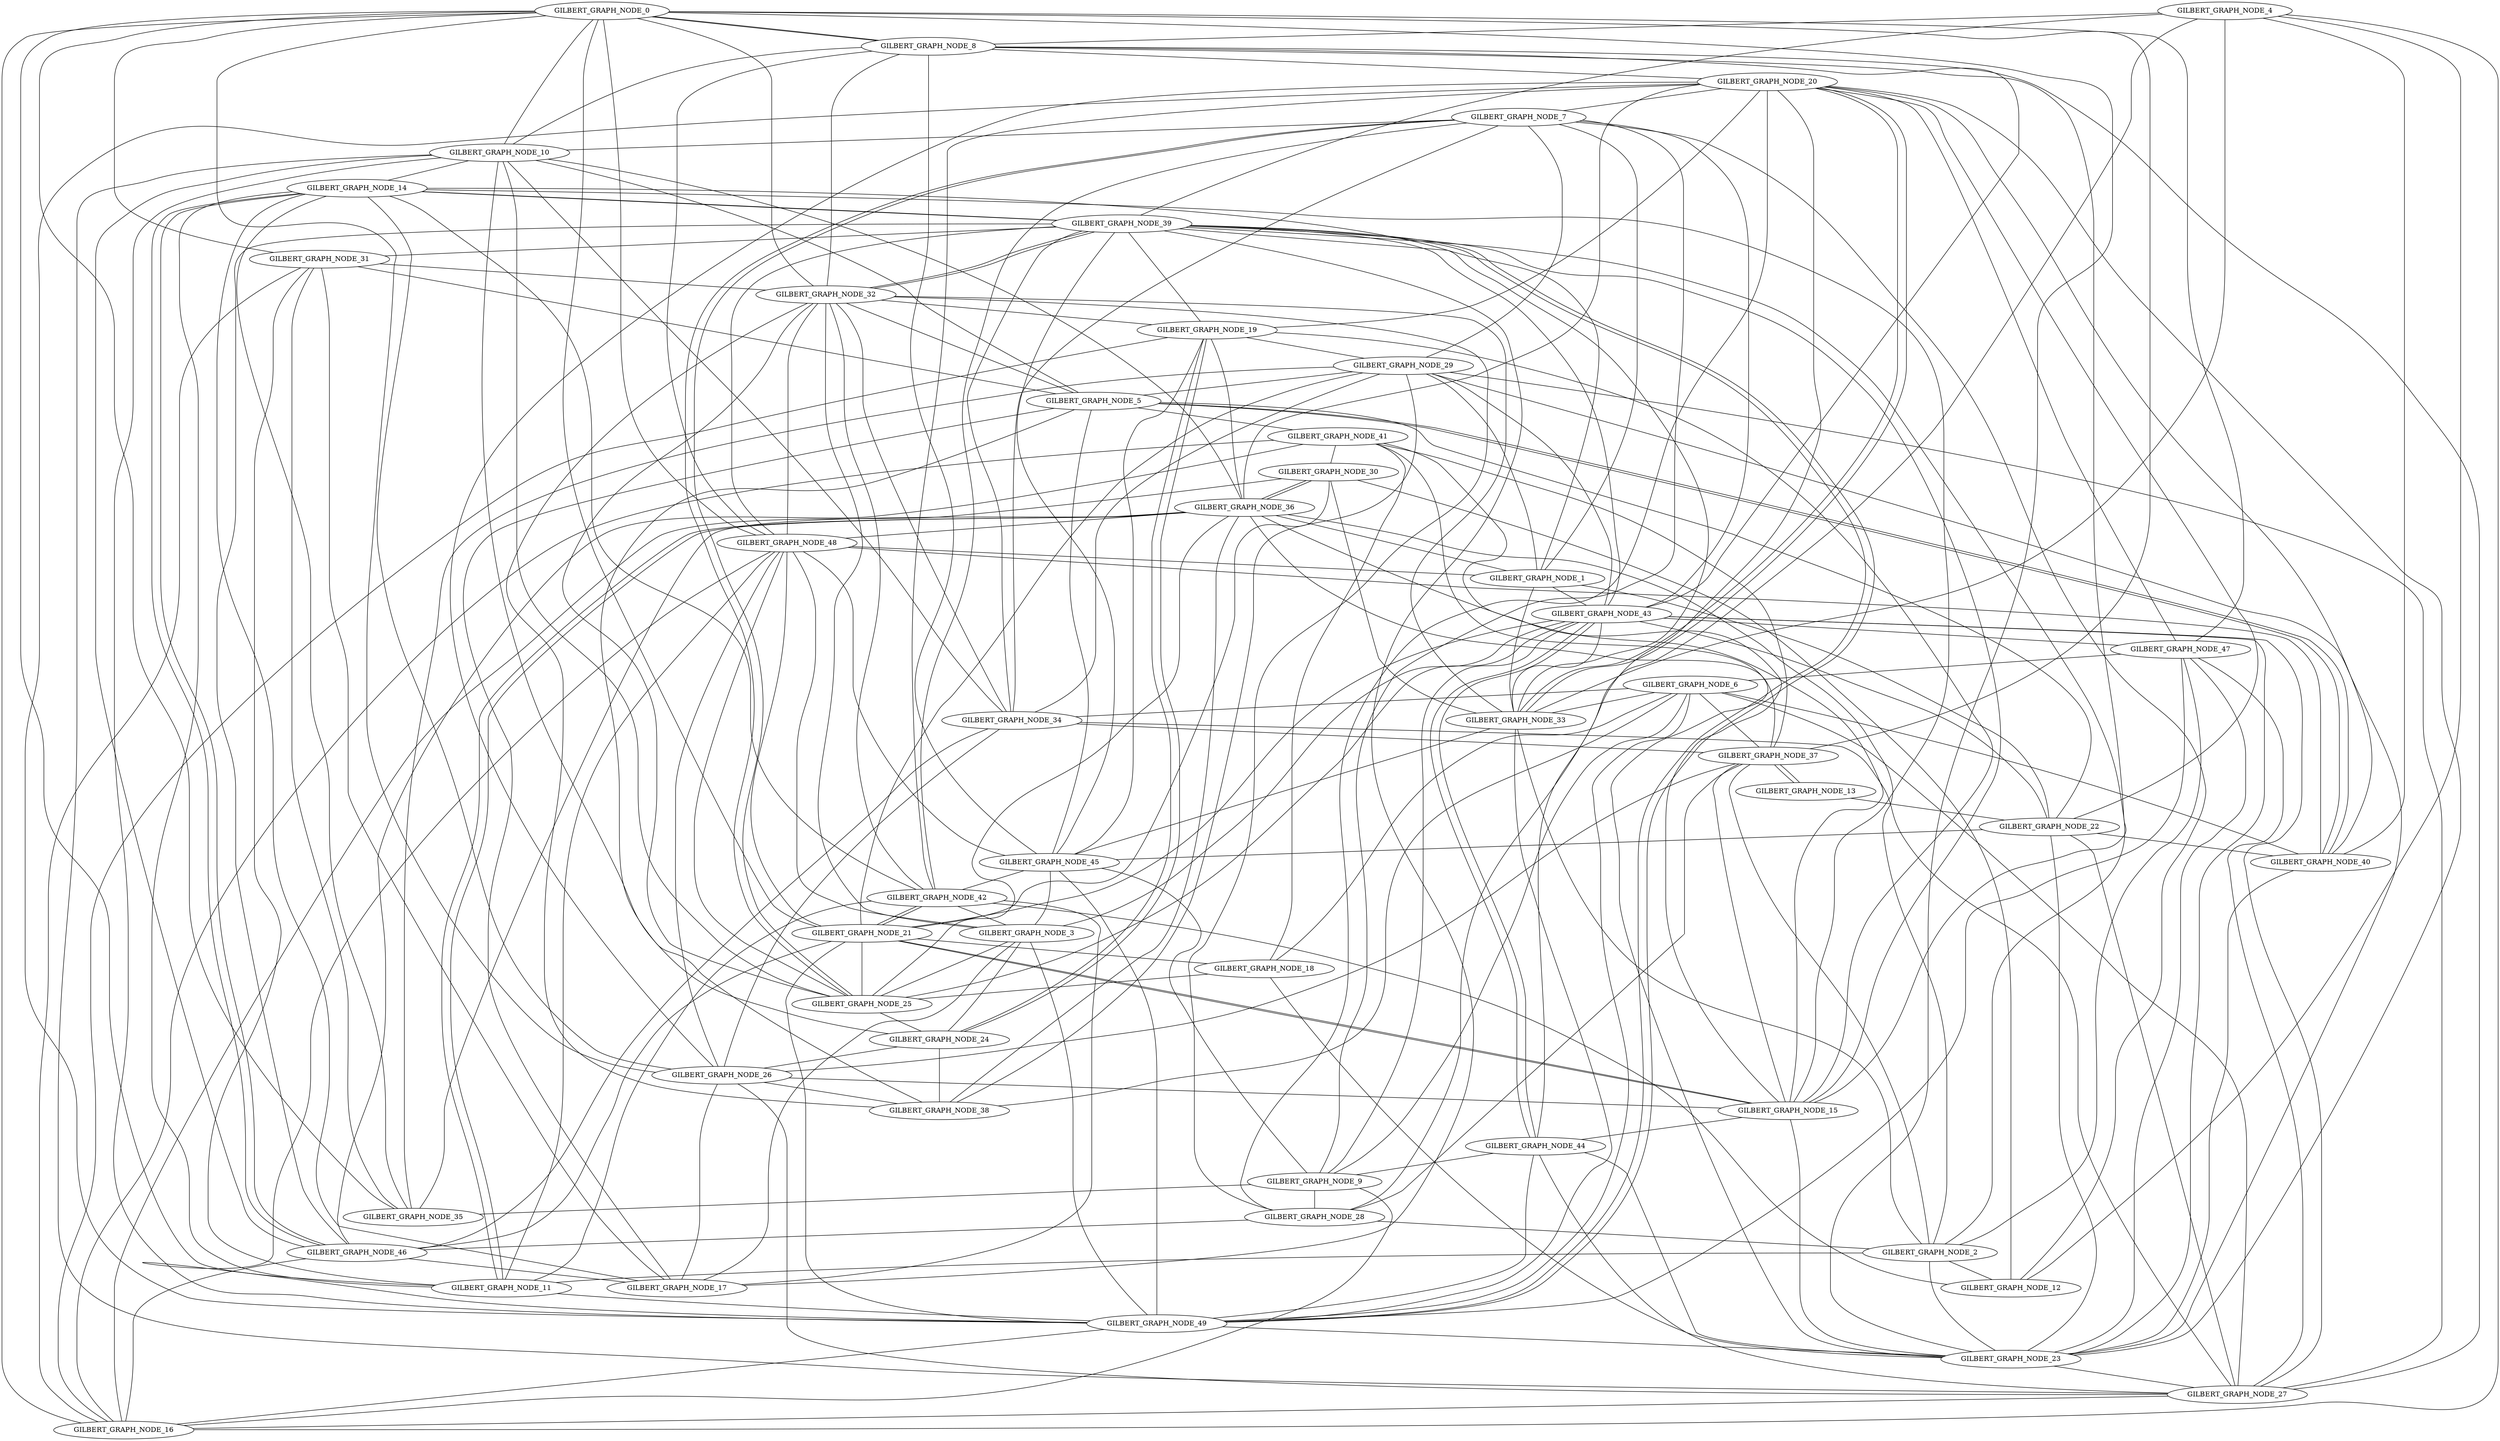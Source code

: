graph GILBERT_GRAPH{
GILBERT_GRAPH_NODE_0 -- GILBERT_GRAPH_NODE_8;
GILBERT_GRAPH_NODE_0 -- GILBERT_GRAPH_NODE_10;
GILBERT_GRAPH_NODE_0 -- GILBERT_GRAPH_NODE_31;
GILBERT_GRAPH_NODE_0 -- GILBERT_GRAPH_NODE_32;
GILBERT_GRAPH_NODE_0 -- GILBERT_GRAPH_NODE_47;
GILBERT_GRAPH_NODE_0 -- GILBERT_GRAPH_NODE_48;
GILBERT_GRAPH_NODE_1 -- GILBERT_GRAPH_NODE_7;
GILBERT_GRAPH_NODE_1 -- GILBERT_GRAPH_NODE_14;
GILBERT_GRAPH_NODE_1 -- GILBERT_GRAPH_NODE_29;
GILBERT_GRAPH_NODE_1 -- GILBERT_GRAPH_NODE_36;
GILBERT_GRAPH_NODE_1 -- GILBERT_GRAPH_NODE_43;
GILBERT_GRAPH_NODE_2 -- GILBERT_GRAPH_NODE_11;
GILBERT_GRAPH_NODE_2 -- GILBERT_GRAPH_NODE_12;
GILBERT_GRAPH_NODE_2 -- GILBERT_GRAPH_NODE_23;
GILBERT_GRAPH_NODE_2 -- GILBERT_GRAPH_NODE_33;
GILBERT_GRAPH_NODE_2 -- GILBERT_GRAPH_NODE_39;
GILBERT_GRAPH_NODE_2 -- GILBERT_GRAPH_NODE_47;
GILBERT_GRAPH_NODE_3 -- GILBERT_GRAPH_NODE_17;
GILBERT_GRAPH_NODE_3 -- GILBERT_GRAPH_NODE_24;
GILBERT_GRAPH_NODE_3 -- GILBERT_GRAPH_NODE_25;
GILBERT_GRAPH_NODE_3 -- GILBERT_GRAPH_NODE_32;
GILBERT_GRAPH_NODE_3 -- GILBERT_GRAPH_NODE_45;
GILBERT_GRAPH_NODE_3 -- GILBERT_GRAPH_NODE_49;
GILBERT_GRAPH_NODE_4 -- GILBERT_GRAPH_NODE_8;
GILBERT_GRAPH_NODE_4 -- GILBERT_GRAPH_NODE_12;
GILBERT_GRAPH_NODE_4 -- GILBERT_GRAPH_NODE_16;
GILBERT_GRAPH_NODE_4 -- GILBERT_GRAPH_NODE_28;
GILBERT_GRAPH_NODE_4 -- GILBERT_GRAPH_NODE_33;
GILBERT_GRAPH_NODE_4 -- GILBERT_GRAPH_NODE_39;
GILBERT_GRAPH_NODE_4 -- GILBERT_GRAPH_NODE_40;
GILBERT_GRAPH_NODE_5 -- GILBERT_GRAPH_NODE_31;
GILBERT_GRAPH_NODE_5 -- GILBERT_GRAPH_NODE_32;
GILBERT_GRAPH_NODE_5 -- GILBERT_GRAPH_NODE_40;
GILBERT_GRAPH_NODE_5 -- GILBERT_GRAPH_NODE_41;
GILBERT_GRAPH_NODE_6 -- GILBERT_GRAPH_NODE_27;
GILBERT_GRAPH_NODE_6 -- GILBERT_GRAPH_NODE_33;
GILBERT_GRAPH_NODE_6 -- GILBERT_GRAPH_NODE_34;
GILBERT_GRAPH_NODE_6 -- GILBERT_GRAPH_NODE_37;
GILBERT_GRAPH_NODE_6 -- GILBERT_GRAPH_NODE_38;
GILBERT_GRAPH_NODE_7 -- GILBERT_GRAPH_NODE_9;
GILBERT_GRAPH_NODE_7 -- GILBERT_GRAPH_NODE_10;
GILBERT_GRAPH_NODE_7 -- GILBERT_GRAPH_NODE_12;
GILBERT_GRAPH_NODE_7 -- GILBERT_GRAPH_NODE_25;
GILBERT_GRAPH_NODE_7 -- GILBERT_GRAPH_NODE_29;
GILBERT_GRAPH_NODE_8 -- GILBERT_GRAPH_NODE_0;
GILBERT_GRAPH_NODE_8 -- GILBERT_GRAPH_NODE_10;
GILBERT_GRAPH_NODE_8 -- GILBERT_GRAPH_NODE_15;
GILBERT_GRAPH_NODE_8 -- GILBERT_GRAPH_NODE_20;
GILBERT_GRAPH_NODE_8 -- GILBERT_GRAPH_NODE_27;
GILBERT_GRAPH_NODE_8 -- GILBERT_GRAPH_NODE_43;
GILBERT_GRAPH_NODE_8 -- GILBERT_GRAPH_NODE_48;
GILBERT_GRAPH_NODE_9 -- GILBERT_GRAPH_NODE_6;
GILBERT_GRAPH_NODE_9 -- GILBERT_GRAPH_NODE_28;
GILBERT_GRAPH_NODE_9 -- GILBERT_GRAPH_NODE_35;
GILBERT_GRAPH_NODE_9 -- GILBERT_GRAPH_NODE_43;
GILBERT_GRAPH_NODE_9 -- GILBERT_GRAPH_NODE_45;
GILBERT_GRAPH_NODE_10 -- GILBERT_GRAPH_NODE_5;
GILBERT_GRAPH_NODE_10 -- GILBERT_GRAPH_NODE_14;
GILBERT_GRAPH_NODE_10 -- GILBERT_GRAPH_NODE_24;
GILBERT_GRAPH_NODE_10 -- GILBERT_GRAPH_NODE_25;
GILBERT_GRAPH_NODE_10 -- GILBERT_GRAPH_NODE_27;
GILBERT_GRAPH_NODE_10 -- GILBERT_GRAPH_NODE_34;
GILBERT_GRAPH_NODE_10 -- GILBERT_GRAPH_NODE_46;
GILBERT_GRAPH_NODE_11 -- GILBERT_GRAPH_NODE_0;
GILBERT_GRAPH_NODE_11 -- GILBERT_GRAPH_NODE_14;
GILBERT_GRAPH_NODE_11 -- GILBERT_GRAPH_NODE_36;
GILBERT_GRAPH_NODE_11 -- GILBERT_GRAPH_NODE_48;
GILBERT_GRAPH_NODE_11 -- GILBERT_GRAPH_NODE_49;
GILBERT_GRAPH_NODE_12 -- GILBERT_GRAPH_NODE_30;
GILBERT_GRAPH_NODE_13 -- GILBERT_GRAPH_NODE_22;
GILBERT_GRAPH_NODE_13 -- GILBERT_GRAPH_NODE_37;
GILBERT_GRAPH_NODE_14 -- GILBERT_GRAPH_NODE_15;
GILBERT_GRAPH_NODE_14 -- GILBERT_GRAPH_NODE_26;
GILBERT_GRAPH_NODE_14 -- GILBERT_GRAPH_NODE_35;
GILBERT_GRAPH_NODE_14 -- GILBERT_GRAPH_NODE_39;
GILBERT_GRAPH_NODE_14 -- GILBERT_GRAPH_NODE_46;
GILBERT_GRAPH_NODE_15 -- GILBERT_GRAPH_NODE_19;
GILBERT_GRAPH_NODE_15 -- GILBERT_GRAPH_NODE_21;
GILBERT_GRAPH_NODE_15 -- GILBERT_GRAPH_NODE_23;
GILBERT_GRAPH_NODE_15 -- GILBERT_GRAPH_NODE_36;
GILBERT_GRAPH_NODE_15 -- GILBERT_GRAPH_NODE_41;
GILBERT_GRAPH_NODE_15 -- GILBERT_GRAPH_NODE_44;
GILBERT_GRAPH_NODE_16 -- GILBERT_GRAPH_NODE_0;
GILBERT_GRAPH_NODE_16 -- GILBERT_GRAPH_NODE_9;
GILBERT_GRAPH_NODE_16 -- GILBERT_GRAPH_NODE_19;
GILBERT_GRAPH_NODE_16 -- GILBERT_GRAPH_NODE_30;
GILBERT_GRAPH_NODE_16 -- GILBERT_GRAPH_NODE_41;
GILBERT_GRAPH_NODE_17 -- GILBERT_GRAPH_NODE_5;
GILBERT_GRAPH_NODE_17 -- GILBERT_GRAPH_NODE_14;
GILBERT_GRAPH_NODE_17 -- GILBERT_GRAPH_NODE_39;
GILBERT_GRAPH_NODE_18 -- GILBERT_GRAPH_NODE_6;
GILBERT_GRAPH_NODE_18 -- GILBERT_GRAPH_NODE_25;
GILBERT_GRAPH_NODE_18 -- GILBERT_GRAPH_NODE_41;
GILBERT_GRAPH_NODE_19 -- GILBERT_GRAPH_NODE_24;
GILBERT_GRAPH_NODE_19 -- GILBERT_GRAPH_NODE_29;
GILBERT_GRAPH_NODE_19 -- GILBERT_GRAPH_NODE_36;
GILBERT_GRAPH_NODE_19 -- GILBERT_GRAPH_NODE_39;
GILBERT_GRAPH_NODE_19 -- GILBERT_GRAPH_NODE_45;
GILBERT_GRAPH_NODE_20 -- GILBERT_GRAPH_NODE_7;
GILBERT_GRAPH_NODE_20 -- GILBERT_GRAPH_NODE_19;
GILBERT_GRAPH_NODE_20 -- GILBERT_GRAPH_NODE_22;
GILBERT_GRAPH_NODE_20 -- GILBERT_GRAPH_NODE_23;
GILBERT_GRAPH_NODE_20 -- GILBERT_GRAPH_NODE_26;
GILBERT_GRAPH_NODE_20 -- GILBERT_GRAPH_NODE_33;
GILBERT_GRAPH_NODE_20 -- GILBERT_GRAPH_NODE_40;
GILBERT_GRAPH_NODE_20 -- GILBERT_GRAPH_NODE_42;
GILBERT_GRAPH_NODE_21 -- GILBERT_GRAPH_NODE_0;
GILBERT_GRAPH_NODE_21 -- GILBERT_GRAPH_NODE_15;
GILBERT_GRAPH_NODE_21 -- GILBERT_GRAPH_NODE_18;
GILBERT_GRAPH_NODE_21 -- GILBERT_GRAPH_NODE_25;
GILBERT_GRAPH_NODE_21 -- GILBERT_GRAPH_NODE_29;
GILBERT_GRAPH_NODE_21 -- GILBERT_GRAPH_NODE_30;
GILBERT_GRAPH_NODE_21 -- GILBERT_GRAPH_NODE_42;
GILBERT_GRAPH_NODE_21 -- GILBERT_GRAPH_NODE_43;
GILBERT_GRAPH_NODE_21 -- GILBERT_GRAPH_NODE_48;
GILBERT_GRAPH_NODE_22 -- GILBERT_GRAPH_NODE_1;
GILBERT_GRAPH_NODE_22 -- GILBERT_GRAPH_NODE_5;
GILBERT_GRAPH_NODE_22 -- GILBERT_GRAPH_NODE_23;
GILBERT_GRAPH_NODE_22 -- GILBERT_GRAPH_NODE_27;
GILBERT_GRAPH_NODE_22 -- GILBERT_GRAPH_NODE_40;
GILBERT_GRAPH_NODE_22 -- GILBERT_GRAPH_NODE_45;
GILBERT_GRAPH_NODE_23 -- GILBERT_GRAPH_NODE_0;
GILBERT_GRAPH_NODE_23 -- GILBERT_GRAPH_NODE_18;
GILBERT_GRAPH_NODE_23 -- GILBERT_GRAPH_NODE_27;
GILBERT_GRAPH_NODE_23 -- GILBERT_GRAPH_NODE_29;
GILBERT_GRAPH_NODE_23 -- GILBERT_GRAPH_NODE_41;
GILBERT_GRAPH_NODE_23 -- GILBERT_GRAPH_NODE_43;
GILBERT_GRAPH_NODE_23 -- GILBERT_GRAPH_NODE_44;
GILBERT_GRAPH_NODE_23 -- GILBERT_GRAPH_NODE_47;
GILBERT_GRAPH_NODE_24 -- GILBERT_GRAPH_NODE_19;
GILBERT_GRAPH_NODE_24 -- GILBERT_GRAPH_NODE_26;
GILBERT_GRAPH_NODE_25 -- GILBERT_GRAPH_NODE_7;
GILBERT_GRAPH_NODE_25 -- GILBERT_GRAPH_NODE_24;
GILBERT_GRAPH_NODE_25 -- GILBERT_GRAPH_NODE_32;
GILBERT_GRAPH_NODE_25 -- GILBERT_GRAPH_NODE_36;
GILBERT_GRAPH_NODE_25 -- GILBERT_GRAPH_NODE_43;
GILBERT_GRAPH_NODE_25 -- GILBERT_GRAPH_NODE_48;
GILBERT_GRAPH_NODE_26 -- GILBERT_GRAPH_NODE_0;
GILBERT_GRAPH_NODE_26 -- GILBERT_GRAPH_NODE_15;
GILBERT_GRAPH_NODE_26 -- GILBERT_GRAPH_NODE_17;
GILBERT_GRAPH_NODE_26 -- GILBERT_GRAPH_NODE_27;
GILBERT_GRAPH_NODE_26 -- GILBERT_GRAPH_NODE_38;
GILBERT_GRAPH_NODE_27 -- GILBERT_GRAPH_NODE_16;
GILBERT_GRAPH_NODE_27 -- GILBERT_GRAPH_NODE_29;
GILBERT_GRAPH_NODE_28 -- GILBERT_GRAPH_NODE_2;
GILBERT_GRAPH_NODE_28 -- GILBERT_GRAPH_NODE_20;
GILBERT_GRAPH_NODE_28 -- GILBERT_GRAPH_NODE_32;
GILBERT_GRAPH_NODE_28 -- GILBERT_GRAPH_NODE_46;
GILBERT_GRAPH_NODE_29 -- GILBERT_GRAPH_NODE_5;
GILBERT_GRAPH_NODE_29 -- GILBERT_GRAPH_NODE_34;
GILBERT_GRAPH_NODE_29 -- GILBERT_GRAPH_NODE_35;
GILBERT_GRAPH_NODE_30 -- GILBERT_GRAPH_NODE_33;
GILBERT_GRAPH_NODE_30 -- GILBERT_GRAPH_NODE_36;
GILBERT_GRAPH_NODE_31 -- GILBERT_GRAPH_NODE_11;
GILBERT_GRAPH_NODE_31 -- GILBERT_GRAPH_NODE_16;
GILBERT_GRAPH_NODE_31 -- GILBERT_GRAPH_NODE_17;
GILBERT_GRAPH_NODE_31 -- GILBERT_GRAPH_NODE_32;
GILBERT_GRAPH_NODE_31 -- GILBERT_GRAPH_NODE_35;
GILBERT_GRAPH_NODE_32 -- GILBERT_GRAPH_NODE_8;
GILBERT_GRAPH_NODE_32 -- GILBERT_GRAPH_NODE_19;
GILBERT_GRAPH_NODE_32 -- GILBERT_GRAPH_NODE_33;
GILBERT_GRAPH_NODE_32 -- GILBERT_GRAPH_NODE_34;
GILBERT_GRAPH_NODE_32 -- GILBERT_GRAPH_NODE_38;
GILBERT_GRAPH_NODE_32 -- GILBERT_GRAPH_NODE_39;
GILBERT_GRAPH_NODE_32 -- GILBERT_GRAPH_NODE_48;
GILBERT_GRAPH_NODE_33 -- GILBERT_GRAPH_NODE_1;
GILBERT_GRAPH_NODE_33 -- GILBERT_GRAPH_NODE_20;
GILBERT_GRAPH_NODE_33 -- GILBERT_GRAPH_NODE_43;
GILBERT_GRAPH_NODE_33 -- GILBERT_GRAPH_NODE_45;
GILBERT_GRAPH_NODE_34 -- GILBERT_GRAPH_NODE_7;
GILBERT_GRAPH_NODE_34 -- GILBERT_GRAPH_NODE_26;
GILBERT_GRAPH_NODE_34 -- GILBERT_GRAPH_NODE_27;
GILBERT_GRAPH_NODE_34 -- GILBERT_GRAPH_NODE_37;
GILBERT_GRAPH_NODE_34 -- GILBERT_GRAPH_NODE_39;
GILBERT_GRAPH_NODE_34 -- GILBERT_GRAPH_NODE_46;
GILBERT_GRAPH_NODE_35 -- GILBERT_GRAPH_NODE_0;
GILBERT_GRAPH_NODE_36 -- GILBERT_GRAPH_NODE_2;
GILBERT_GRAPH_NODE_36 -- GILBERT_GRAPH_NODE_10;
GILBERT_GRAPH_NODE_36 -- GILBERT_GRAPH_NODE_11;
GILBERT_GRAPH_NODE_36 -- GILBERT_GRAPH_NODE_20;
GILBERT_GRAPH_NODE_36 -- GILBERT_GRAPH_NODE_30;
GILBERT_GRAPH_NODE_36 -- GILBERT_GRAPH_NODE_35;
GILBERT_GRAPH_NODE_36 -- GILBERT_GRAPH_NODE_48;
GILBERT_GRAPH_NODE_37 -- GILBERT_GRAPH_NODE_0;
GILBERT_GRAPH_NODE_37 -- GILBERT_GRAPH_NODE_2;
GILBERT_GRAPH_NODE_37 -- GILBERT_GRAPH_NODE_13;
GILBERT_GRAPH_NODE_37 -- GILBERT_GRAPH_NODE_15;
GILBERT_GRAPH_NODE_37 -- GILBERT_GRAPH_NODE_26;
GILBERT_GRAPH_NODE_37 -- GILBERT_GRAPH_NODE_28;
GILBERT_GRAPH_NODE_37 -- GILBERT_GRAPH_NODE_36;
GILBERT_GRAPH_NODE_37 -- GILBERT_GRAPH_NODE_41;
GILBERT_GRAPH_NODE_38 -- GILBERT_GRAPH_NODE_5;
GILBERT_GRAPH_NODE_38 -- GILBERT_GRAPH_NODE_24;
GILBERT_GRAPH_NODE_38 -- GILBERT_GRAPH_NODE_29;
GILBERT_GRAPH_NODE_38 -- GILBERT_GRAPH_NODE_36;
GILBERT_GRAPH_NODE_39 -- GILBERT_GRAPH_NODE_14;
GILBERT_GRAPH_NODE_39 -- GILBERT_GRAPH_NODE_15;
GILBERT_GRAPH_NODE_39 -- GILBERT_GRAPH_NODE_31;
GILBERT_GRAPH_NODE_39 -- GILBERT_GRAPH_NODE_32;
GILBERT_GRAPH_NODE_39 -- GILBERT_GRAPH_NODE_33;
GILBERT_GRAPH_NODE_39 -- GILBERT_GRAPH_NODE_43;
GILBERT_GRAPH_NODE_39 -- GILBERT_GRAPH_NODE_46;
GILBERT_GRAPH_NODE_39 -- GILBERT_GRAPH_NODE_48;
GILBERT_GRAPH_NODE_39 -- GILBERT_GRAPH_NODE_49;
GILBERT_GRAPH_NODE_40 -- GILBERT_GRAPH_NODE_5;
GILBERT_GRAPH_NODE_40 -- GILBERT_GRAPH_NODE_6;
GILBERT_GRAPH_NODE_40 -- GILBERT_GRAPH_NODE_23;
GILBERT_GRAPH_NODE_40 -- GILBERT_GRAPH_NODE_48;
GILBERT_GRAPH_NODE_41 -- GILBERT_GRAPH_NODE_30;
GILBERT_GRAPH_NODE_42 -- GILBERT_GRAPH_NODE_3;
GILBERT_GRAPH_NODE_42 -- GILBERT_GRAPH_NODE_7;
GILBERT_GRAPH_NODE_42 -- GILBERT_GRAPH_NODE_11;
GILBERT_GRAPH_NODE_42 -- GILBERT_GRAPH_NODE_12;
GILBERT_GRAPH_NODE_42 -- GILBERT_GRAPH_NODE_14;
GILBERT_GRAPH_NODE_42 -- GILBERT_GRAPH_NODE_17;
GILBERT_GRAPH_NODE_42 -- GILBERT_GRAPH_NODE_21;
GILBERT_GRAPH_NODE_42 -- GILBERT_GRAPH_NODE_32;
GILBERT_GRAPH_NODE_43 -- GILBERT_GRAPH_NODE_3;
GILBERT_GRAPH_NODE_43 -- GILBERT_GRAPH_NODE_7;
GILBERT_GRAPH_NODE_43 -- GILBERT_GRAPH_NODE_22;
GILBERT_GRAPH_NODE_43 -- GILBERT_GRAPH_NODE_27;
GILBERT_GRAPH_NODE_43 -- GILBERT_GRAPH_NODE_29;
GILBERT_GRAPH_NODE_43 -- GILBERT_GRAPH_NODE_44;
GILBERT_GRAPH_NODE_43 -- GILBERT_GRAPH_NODE_47;
GILBERT_GRAPH_NODE_44 -- GILBERT_GRAPH_NODE_9;
GILBERT_GRAPH_NODE_44 -- GILBERT_GRAPH_NODE_20;
GILBERT_GRAPH_NODE_44 -- GILBERT_GRAPH_NODE_27;
GILBERT_GRAPH_NODE_44 -- GILBERT_GRAPH_NODE_43;
GILBERT_GRAPH_NODE_45 -- GILBERT_GRAPH_NODE_5;
GILBERT_GRAPH_NODE_45 -- GILBERT_GRAPH_NODE_8;
GILBERT_GRAPH_NODE_45 -- GILBERT_GRAPH_NODE_39;
GILBERT_GRAPH_NODE_45 -- GILBERT_GRAPH_NODE_42;
GILBERT_GRAPH_NODE_45 -- GILBERT_GRAPH_NODE_48;
GILBERT_GRAPH_NODE_45 -- GILBERT_GRAPH_NODE_49;
GILBERT_GRAPH_NODE_46 -- GILBERT_GRAPH_NODE_14;
GILBERT_GRAPH_NODE_46 -- GILBERT_GRAPH_NODE_16;
GILBERT_GRAPH_NODE_46 -- GILBERT_GRAPH_NODE_17;
GILBERT_GRAPH_NODE_46 -- GILBERT_GRAPH_NODE_21;
GILBERT_GRAPH_NODE_46 -- GILBERT_GRAPH_NODE_41;
GILBERT_GRAPH_NODE_47 -- GILBERT_GRAPH_NODE_6;
GILBERT_GRAPH_NODE_47 -- GILBERT_GRAPH_NODE_20;
GILBERT_GRAPH_NODE_47 -- GILBERT_GRAPH_NODE_27;
GILBERT_GRAPH_NODE_48 -- GILBERT_GRAPH_NODE_1;
GILBERT_GRAPH_NODE_48 -- GILBERT_GRAPH_NODE_3;
GILBERT_GRAPH_NODE_48 -- GILBERT_GRAPH_NODE_26;
GILBERT_GRAPH_NODE_48 -- GILBERT_GRAPH_NODE_49;
GILBERT_GRAPH_NODE_49 -- GILBERT_GRAPH_NODE_6;
GILBERT_GRAPH_NODE_49 -- GILBERT_GRAPH_NODE_10;
GILBERT_GRAPH_NODE_49 -- GILBERT_GRAPH_NODE_16;
GILBERT_GRAPH_NODE_49 -- GILBERT_GRAPH_NODE_20;
GILBERT_GRAPH_NODE_49 -- GILBERT_GRAPH_NODE_21;
GILBERT_GRAPH_NODE_49 -- GILBERT_GRAPH_NODE_23;
GILBERT_GRAPH_NODE_49 -- GILBERT_GRAPH_NODE_33;
GILBERT_GRAPH_NODE_49 -- GILBERT_GRAPH_NODE_39;
GILBERT_GRAPH_NODE_49 -- GILBERT_GRAPH_NODE_44;
GILBERT_GRAPH_NODE_49 -- GILBERT_GRAPH_NODE_47;
}

